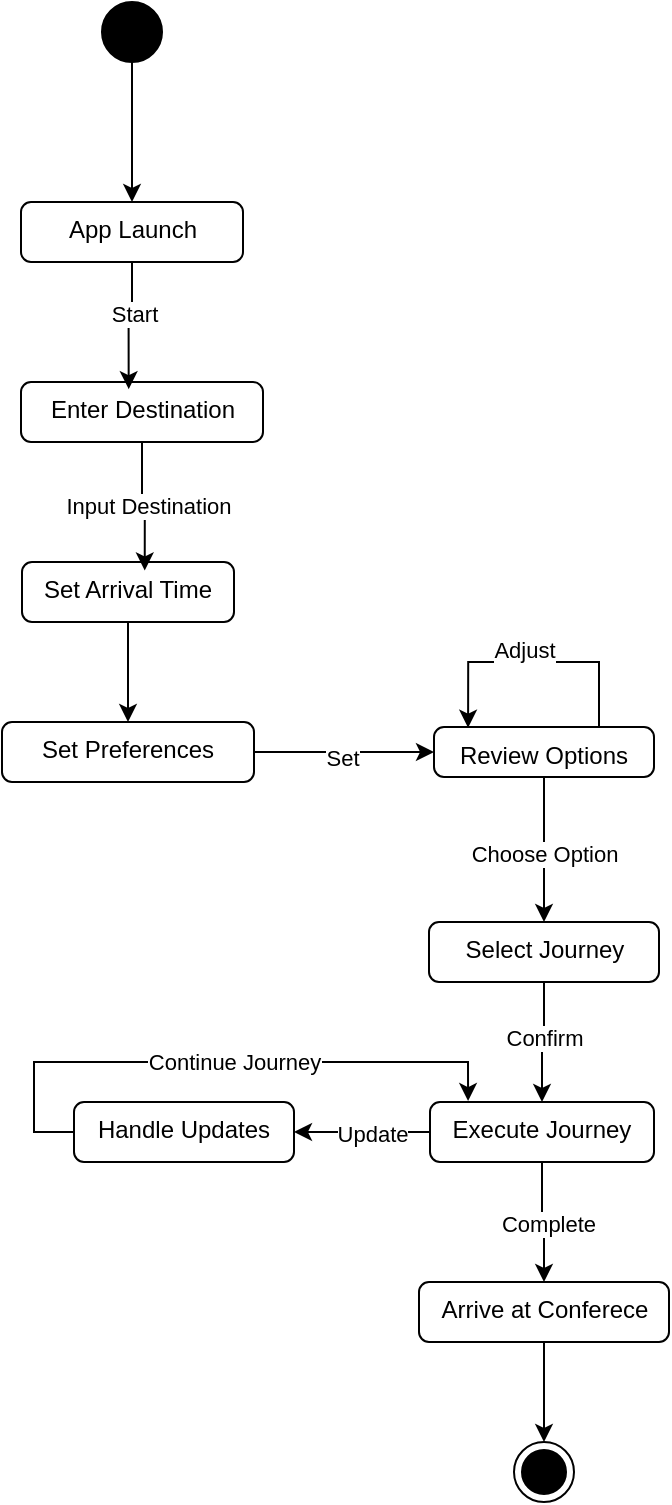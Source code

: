 <mxfile version="27.0.2">
  <diagram name="Page-1" id="coDfb13NjnxEItJO5ex5">
    <mxGraphModel dx="684" dy="845" grid="1" gridSize="10" guides="1" tooltips="1" connect="1" arrows="1" fold="1" page="1" pageScale="1" pageWidth="827" pageHeight="1169" math="0" shadow="0">
      <root>
        <mxCell id="0" />
        <mxCell id="1" parent="0" />
        <mxCell id="tXhvDGBUgsrvlIxqLRt_-3" style="edgeStyle=orthogonalEdgeStyle;rounded=0;orthogonalLoop=1;jettySize=auto;html=1;exitX=0.5;exitY=1;exitDx=0;exitDy=0;entryX=0.5;entryY=0;entryDx=0;entryDy=0;" edge="1" parent="1" source="tXhvDGBUgsrvlIxqLRt_-1" target="tXhvDGBUgsrvlIxqLRt_-2">
          <mxGeometry relative="1" as="geometry" />
        </mxCell>
        <mxCell id="tXhvDGBUgsrvlIxqLRt_-1" value="" style="ellipse;fillColor=strokeColor;html=1;" vertex="1" parent="1">
          <mxGeometry x="414" y="30" width="30" height="30" as="geometry" />
        </mxCell>
        <mxCell id="tXhvDGBUgsrvlIxqLRt_-2" value="App Launch" style="html=1;align=center;verticalAlign=top;rounded=1;absoluteArcSize=1;arcSize=10;dashed=0;whiteSpace=wrap;" vertex="1" parent="1">
          <mxGeometry x="373.5" y="130" width="111" height="30" as="geometry" />
        </mxCell>
        <mxCell id="tXhvDGBUgsrvlIxqLRt_-4" value="Enter Destination" style="html=1;align=center;verticalAlign=top;rounded=1;absoluteArcSize=1;arcSize=10;dashed=0;whiteSpace=wrap;" vertex="1" parent="1">
          <mxGeometry x="373.5" y="220" width="121" height="30" as="geometry" />
        </mxCell>
        <mxCell id="tXhvDGBUgsrvlIxqLRt_-5" style="edgeStyle=orthogonalEdgeStyle;rounded=0;orthogonalLoop=1;jettySize=auto;html=1;exitX=0.5;exitY=1;exitDx=0;exitDy=0;entryX=0.445;entryY=0.119;entryDx=0;entryDy=0;entryPerimeter=0;" edge="1" parent="1" source="tXhvDGBUgsrvlIxqLRt_-2" target="tXhvDGBUgsrvlIxqLRt_-4">
          <mxGeometry relative="1" as="geometry" />
        </mxCell>
        <mxCell id="tXhvDGBUgsrvlIxqLRt_-6" value="Start" style="edgeLabel;html=1;align=center;verticalAlign=middle;resizable=0;points=[];" vertex="1" connectable="0" parent="tXhvDGBUgsrvlIxqLRt_-5">
          <mxGeometry x="-0.21" y="1" relative="1" as="geometry">
            <mxPoint as="offset" />
          </mxGeometry>
        </mxCell>
        <mxCell id="tXhvDGBUgsrvlIxqLRt_-13" style="edgeStyle=orthogonalEdgeStyle;rounded=0;orthogonalLoop=1;jettySize=auto;html=1;exitX=0.5;exitY=1;exitDx=0;exitDy=0;entryX=0.5;entryY=0;entryDx=0;entryDy=0;" edge="1" parent="1" source="tXhvDGBUgsrvlIxqLRt_-7" target="tXhvDGBUgsrvlIxqLRt_-10">
          <mxGeometry relative="1" as="geometry" />
        </mxCell>
        <mxCell id="tXhvDGBUgsrvlIxqLRt_-7" value="Set Arrival Time" style="html=1;align=center;verticalAlign=top;rounded=1;absoluteArcSize=1;arcSize=10;dashed=0;whiteSpace=wrap;" vertex="1" parent="1">
          <mxGeometry x="374" y="310" width="106" height="30" as="geometry" />
        </mxCell>
        <mxCell id="tXhvDGBUgsrvlIxqLRt_-8" style="edgeStyle=orthogonalEdgeStyle;rounded=0;orthogonalLoop=1;jettySize=auto;html=1;exitX=0.5;exitY=1;exitDx=0;exitDy=0;entryX=0.579;entryY=0.141;entryDx=0;entryDy=0;entryPerimeter=0;" edge="1" parent="1" source="tXhvDGBUgsrvlIxqLRt_-4" target="tXhvDGBUgsrvlIxqLRt_-7">
          <mxGeometry relative="1" as="geometry" />
        </mxCell>
        <mxCell id="tXhvDGBUgsrvlIxqLRt_-9" value="Input Destination" style="edgeLabel;html=1;align=center;verticalAlign=middle;resizable=0;points=[];" vertex="1" connectable="0" parent="tXhvDGBUgsrvlIxqLRt_-8">
          <mxGeometry x="-0.002" y="1" relative="1" as="geometry">
            <mxPoint y="1" as="offset" />
          </mxGeometry>
        </mxCell>
        <mxCell id="tXhvDGBUgsrvlIxqLRt_-15" style="edgeStyle=orthogonalEdgeStyle;rounded=0;orthogonalLoop=1;jettySize=auto;html=1;exitX=1;exitY=0.5;exitDx=0;exitDy=0;" edge="1" parent="1" source="tXhvDGBUgsrvlIxqLRt_-10" target="tXhvDGBUgsrvlIxqLRt_-14">
          <mxGeometry relative="1" as="geometry" />
        </mxCell>
        <mxCell id="tXhvDGBUgsrvlIxqLRt_-16" value="Set" style="edgeLabel;html=1;align=center;verticalAlign=middle;resizable=0;points=[];" vertex="1" connectable="0" parent="tXhvDGBUgsrvlIxqLRt_-15">
          <mxGeometry x="-0.019" y="-3" relative="1" as="geometry">
            <mxPoint as="offset" />
          </mxGeometry>
        </mxCell>
        <mxCell id="tXhvDGBUgsrvlIxqLRt_-10" value="Set Preferences" style="html=1;align=center;verticalAlign=top;rounded=1;absoluteArcSize=1;arcSize=10;dashed=0;whiteSpace=wrap;" vertex="1" parent="1">
          <mxGeometry x="364" y="390" width="126" height="30" as="geometry" />
        </mxCell>
        <mxCell id="tXhvDGBUgsrvlIxqLRt_-20" style="edgeStyle=orthogonalEdgeStyle;rounded=0;orthogonalLoop=1;jettySize=auto;html=1;exitX=0.5;exitY=1;exitDx=0;exitDy=0;entryX=0.5;entryY=0;entryDx=0;entryDy=0;" edge="1" parent="1" source="tXhvDGBUgsrvlIxqLRt_-14" target="tXhvDGBUgsrvlIxqLRt_-19">
          <mxGeometry relative="1" as="geometry" />
        </mxCell>
        <mxCell id="tXhvDGBUgsrvlIxqLRt_-21" value="Choose Option" style="edgeLabel;html=1;align=center;verticalAlign=middle;resizable=0;points=[];" vertex="1" connectable="0" parent="tXhvDGBUgsrvlIxqLRt_-20">
          <mxGeometry x="0.057" relative="1" as="geometry">
            <mxPoint as="offset" />
          </mxGeometry>
        </mxCell>
        <mxCell id="tXhvDGBUgsrvlIxqLRt_-14" value="Review Options" style="html=1;align=center;verticalAlign=top;rounded=1;absoluteArcSize=1;arcSize=10;dashed=0;whiteSpace=wrap;" vertex="1" parent="1">
          <mxGeometry x="580" y="392.5" width="110" height="25" as="geometry" />
        </mxCell>
        <mxCell id="tXhvDGBUgsrvlIxqLRt_-17" style="edgeStyle=orthogonalEdgeStyle;rounded=0;orthogonalLoop=1;jettySize=auto;html=1;exitX=0.75;exitY=0;exitDx=0;exitDy=0;entryX=0.155;entryY=0.015;entryDx=0;entryDy=0;entryPerimeter=0;" edge="1" parent="1" source="tXhvDGBUgsrvlIxqLRt_-14" target="tXhvDGBUgsrvlIxqLRt_-14">
          <mxGeometry relative="1" as="geometry">
            <Array as="points">
              <mxPoint x="663" y="360" />
              <mxPoint x="597" y="360" />
            </Array>
          </mxGeometry>
        </mxCell>
        <mxCell id="tXhvDGBUgsrvlIxqLRt_-18" value="Adjust" style="edgeLabel;html=1;align=center;verticalAlign=middle;resizable=0;points=[];" vertex="1" connectable="0" parent="tXhvDGBUgsrvlIxqLRt_-17">
          <mxGeometry x="0.074" y="-6" relative="1" as="geometry">
            <mxPoint as="offset" />
          </mxGeometry>
        </mxCell>
        <mxCell id="tXhvDGBUgsrvlIxqLRt_-23" style="edgeStyle=orthogonalEdgeStyle;rounded=0;orthogonalLoop=1;jettySize=auto;html=1;exitX=0.5;exitY=1;exitDx=0;exitDy=0;entryX=0.5;entryY=0;entryDx=0;entryDy=0;" edge="1" parent="1" source="tXhvDGBUgsrvlIxqLRt_-19" target="tXhvDGBUgsrvlIxqLRt_-22">
          <mxGeometry relative="1" as="geometry" />
        </mxCell>
        <mxCell id="tXhvDGBUgsrvlIxqLRt_-24" value="Confirm" style="edgeLabel;html=1;align=center;verticalAlign=middle;resizable=0;points=[];" vertex="1" connectable="0" parent="tXhvDGBUgsrvlIxqLRt_-23">
          <mxGeometry x="-0.089" relative="1" as="geometry">
            <mxPoint as="offset" />
          </mxGeometry>
        </mxCell>
        <mxCell id="tXhvDGBUgsrvlIxqLRt_-19" value="Select Journey" style="html=1;align=center;verticalAlign=top;rounded=1;absoluteArcSize=1;arcSize=10;dashed=0;whiteSpace=wrap;" vertex="1" parent="1">
          <mxGeometry x="577.5" y="490" width="115" height="30" as="geometry" />
        </mxCell>
        <mxCell id="tXhvDGBUgsrvlIxqLRt_-26" style="edgeStyle=orthogonalEdgeStyle;rounded=0;orthogonalLoop=1;jettySize=auto;html=1;exitX=0.5;exitY=1;exitDx=0;exitDy=0;entryX=0.5;entryY=0;entryDx=0;entryDy=0;" edge="1" parent="1" source="tXhvDGBUgsrvlIxqLRt_-22" target="tXhvDGBUgsrvlIxqLRt_-25">
          <mxGeometry relative="1" as="geometry" />
        </mxCell>
        <mxCell id="tXhvDGBUgsrvlIxqLRt_-27" value="Complete" style="edgeLabel;html=1;align=center;verticalAlign=middle;resizable=0;points=[];" vertex="1" connectable="0" parent="tXhvDGBUgsrvlIxqLRt_-26">
          <mxGeometry x="0.054" y="2" relative="1" as="geometry">
            <mxPoint as="offset" />
          </mxGeometry>
        </mxCell>
        <mxCell id="tXhvDGBUgsrvlIxqLRt_-33" style="edgeStyle=orthogonalEdgeStyle;rounded=0;orthogonalLoop=1;jettySize=auto;html=1;exitX=0;exitY=0.5;exitDx=0;exitDy=0;entryX=1;entryY=0.5;entryDx=0;entryDy=0;" edge="1" parent="1" source="tXhvDGBUgsrvlIxqLRt_-22" target="tXhvDGBUgsrvlIxqLRt_-30">
          <mxGeometry relative="1" as="geometry" />
        </mxCell>
        <mxCell id="tXhvDGBUgsrvlIxqLRt_-34" value="Update" style="edgeLabel;html=1;align=center;verticalAlign=middle;resizable=0;points=[];" vertex="1" connectable="0" parent="tXhvDGBUgsrvlIxqLRt_-33">
          <mxGeometry x="-0.141" y="1" relative="1" as="geometry">
            <mxPoint as="offset" />
          </mxGeometry>
        </mxCell>
        <mxCell id="tXhvDGBUgsrvlIxqLRt_-22" value="Execute Journey" style="html=1;align=center;verticalAlign=top;rounded=1;absoluteArcSize=1;arcSize=10;dashed=0;whiteSpace=wrap;" vertex="1" parent="1">
          <mxGeometry x="578" y="580" width="112" height="30" as="geometry" />
        </mxCell>
        <mxCell id="tXhvDGBUgsrvlIxqLRt_-29" style="edgeStyle=orthogonalEdgeStyle;rounded=0;orthogonalLoop=1;jettySize=auto;html=1;exitX=0.5;exitY=1;exitDx=0;exitDy=0;entryX=0.5;entryY=0;entryDx=0;entryDy=0;" edge="1" parent="1" source="tXhvDGBUgsrvlIxqLRt_-25" target="tXhvDGBUgsrvlIxqLRt_-28">
          <mxGeometry relative="1" as="geometry" />
        </mxCell>
        <mxCell id="tXhvDGBUgsrvlIxqLRt_-25" value="Arrive at Conferece" style="html=1;align=center;verticalAlign=top;rounded=1;absoluteArcSize=1;arcSize=10;dashed=0;whiteSpace=wrap;" vertex="1" parent="1">
          <mxGeometry x="572.5" y="670" width="125" height="30" as="geometry" />
        </mxCell>
        <mxCell id="tXhvDGBUgsrvlIxqLRt_-28" value="" style="ellipse;html=1;shape=endState;fillColor=strokeColor;" vertex="1" parent="1">
          <mxGeometry x="620" y="750" width="30" height="30" as="geometry" />
        </mxCell>
        <mxCell id="tXhvDGBUgsrvlIxqLRt_-30" value="Handle Updates" style="html=1;align=center;verticalAlign=top;rounded=1;absoluteArcSize=1;arcSize=10;dashed=0;whiteSpace=wrap;" vertex="1" parent="1">
          <mxGeometry x="400" y="580" width="110" height="30" as="geometry" />
        </mxCell>
        <mxCell id="tXhvDGBUgsrvlIxqLRt_-31" style="edgeStyle=orthogonalEdgeStyle;rounded=0;orthogonalLoop=1;jettySize=auto;html=1;exitX=0;exitY=0.5;exitDx=0;exitDy=0;entryX=0.17;entryY=-0.016;entryDx=0;entryDy=0;entryPerimeter=0;" edge="1" parent="1" source="tXhvDGBUgsrvlIxqLRt_-30" target="tXhvDGBUgsrvlIxqLRt_-22">
          <mxGeometry relative="1" as="geometry" />
        </mxCell>
        <mxCell id="tXhvDGBUgsrvlIxqLRt_-32" value="Continue Journey" style="edgeLabel;html=1;align=center;verticalAlign=middle;resizable=0;points=[];" vertex="1" connectable="0" parent="tXhvDGBUgsrvlIxqLRt_-31">
          <mxGeometry x="0.032" y="-8" relative="1" as="geometry">
            <mxPoint x="4" y="-8" as="offset" />
          </mxGeometry>
        </mxCell>
      </root>
    </mxGraphModel>
  </diagram>
</mxfile>
